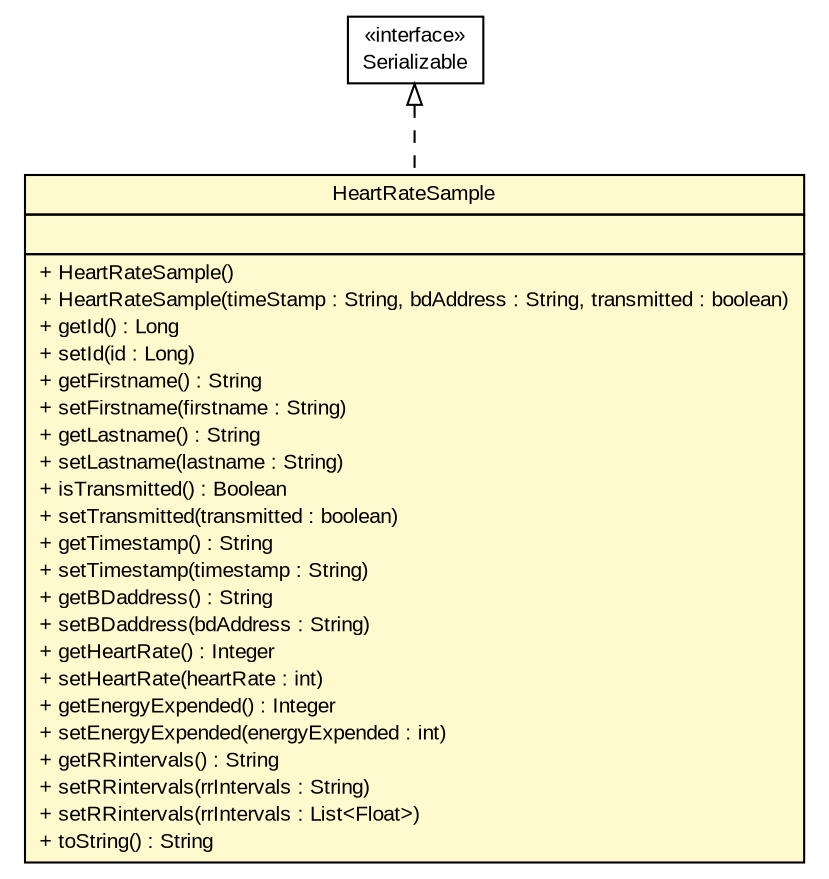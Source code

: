 #!/usr/local/bin/dot
#
# Class diagram 
# Generated by UMLGraph version R5_6 (http://www.umlgraph.org/)
#

digraph G {
	edge [fontname="arial",fontsize=10,labelfontname="arial",labelfontsize=10];
	node [fontname="arial",fontsize=10,shape=plaintext];
	nodesep=0.25;
	ranksep=0.5;
	// de.fhg.fit.biomos.sensorplatform.sample.HeartRateSample
	c159 [label=<<table title="de.fhg.fit.biomos.sensorplatform.sample.HeartRateSample" border="0" cellborder="1" cellspacing="0" cellpadding="2" port="p" bgcolor="lemonChiffon" href="./HeartRateSample.html">
		<tr><td><table border="0" cellspacing="0" cellpadding="1">
<tr><td align="center" balign="center"> HeartRateSample </td></tr>
		</table></td></tr>
		<tr><td><table border="0" cellspacing="0" cellpadding="1">
<tr><td align="left" balign="left">  </td></tr>
		</table></td></tr>
		<tr><td><table border="0" cellspacing="0" cellpadding="1">
<tr><td align="left" balign="left"> + HeartRateSample() </td></tr>
<tr><td align="left" balign="left"> + HeartRateSample(timeStamp : String, bdAddress : String, transmitted : boolean) </td></tr>
<tr><td align="left" balign="left"> + getId() : Long </td></tr>
<tr><td align="left" balign="left"> + setId(id : Long) </td></tr>
<tr><td align="left" balign="left"> + getFirstname() : String </td></tr>
<tr><td align="left" balign="left"> + setFirstname(firstname : String) </td></tr>
<tr><td align="left" balign="left"> + getLastname() : String </td></tr>
<tr><td align="left" balign="left"> + setLastname(lastname : String) </td></tr>
<tr><td align="left" balign="left"> + isTransmitted() : Boolean </td></tr>
<tr><td align="left" balign="left"> + setTransmitted(transmitted : boolean) </td></tr>
<tr><td align="left" balign="left"> + getTimestamp() : String </td></tr>
<tr><td align="left" balign="left"> + setTimestamp(timestamp : String) </td></tr>
<tr><td align="left" balign="left"> + getBDaddress() : String </td></tr>
<tr><td align="left" balign="left"> + setBDaddress(bdAddress : String) </td></tr>
<tr><td align="left" balign="left"> + getHeartRate() : Integer </td></tr>
<tr><td align="left" balign="left"> + setHeartRate(heartRate : int) </td></tr>
<tr><td align="left" balign="left"> + getEnergyExpended() : Integer </td></tr>
<tr><td align="left" balign="left"> + setEnergyExpended(energyExpended : int) </td></tr>
<tr><td align="left" balign="left"> + getRRintervals() : String </td></tr>
<tr><td align="left" balign="left"> + setRRintervals(rrIntervals : String) </td></tr>
<tr><td align="left" balign="left"> + setRRintervals(rrIntervals : List&lt;Float&gt;) </td></tr>
<tr><td align="left" balign="left"> + toString() : String </td></tr>
		</table></td></tr>
		</table>>, URL="./HeartRateSample.html", fontname="arial", fontcolor="black", fontsize=10.0];
	//de.fhg.fit.biomos.sensorplatform.sample.HeartRateSample implements java.io.Serializable
	c169:p -> c159:p [dir=back,arrowtail=empty,style=dashed];
	// java.io.Serializable
	c169 [label=<<table title="java.io.Serializable" border="0" cellborder="1" cellspacing="0" cellpadding="2" port="p" href="http://java.sun.com/j2se/1.4.2/docs/api/java/io/Serializable.html">
		<tr><td><table border="0" cellspacing="0" cellpadding="1">
<tr><td align="center" balign="center"> &#171;interface&#187; </td></tr>
<tr><td align="center" balign="center"> Serializable </td></tr>
		</table></td></tr>
		</table>>, URL="http://java.sun.com/j2se/1.4.2/docs/api/java/io/Serializable.html", fontname="arial", fontcolor="black", fontsize=10.0];
}


